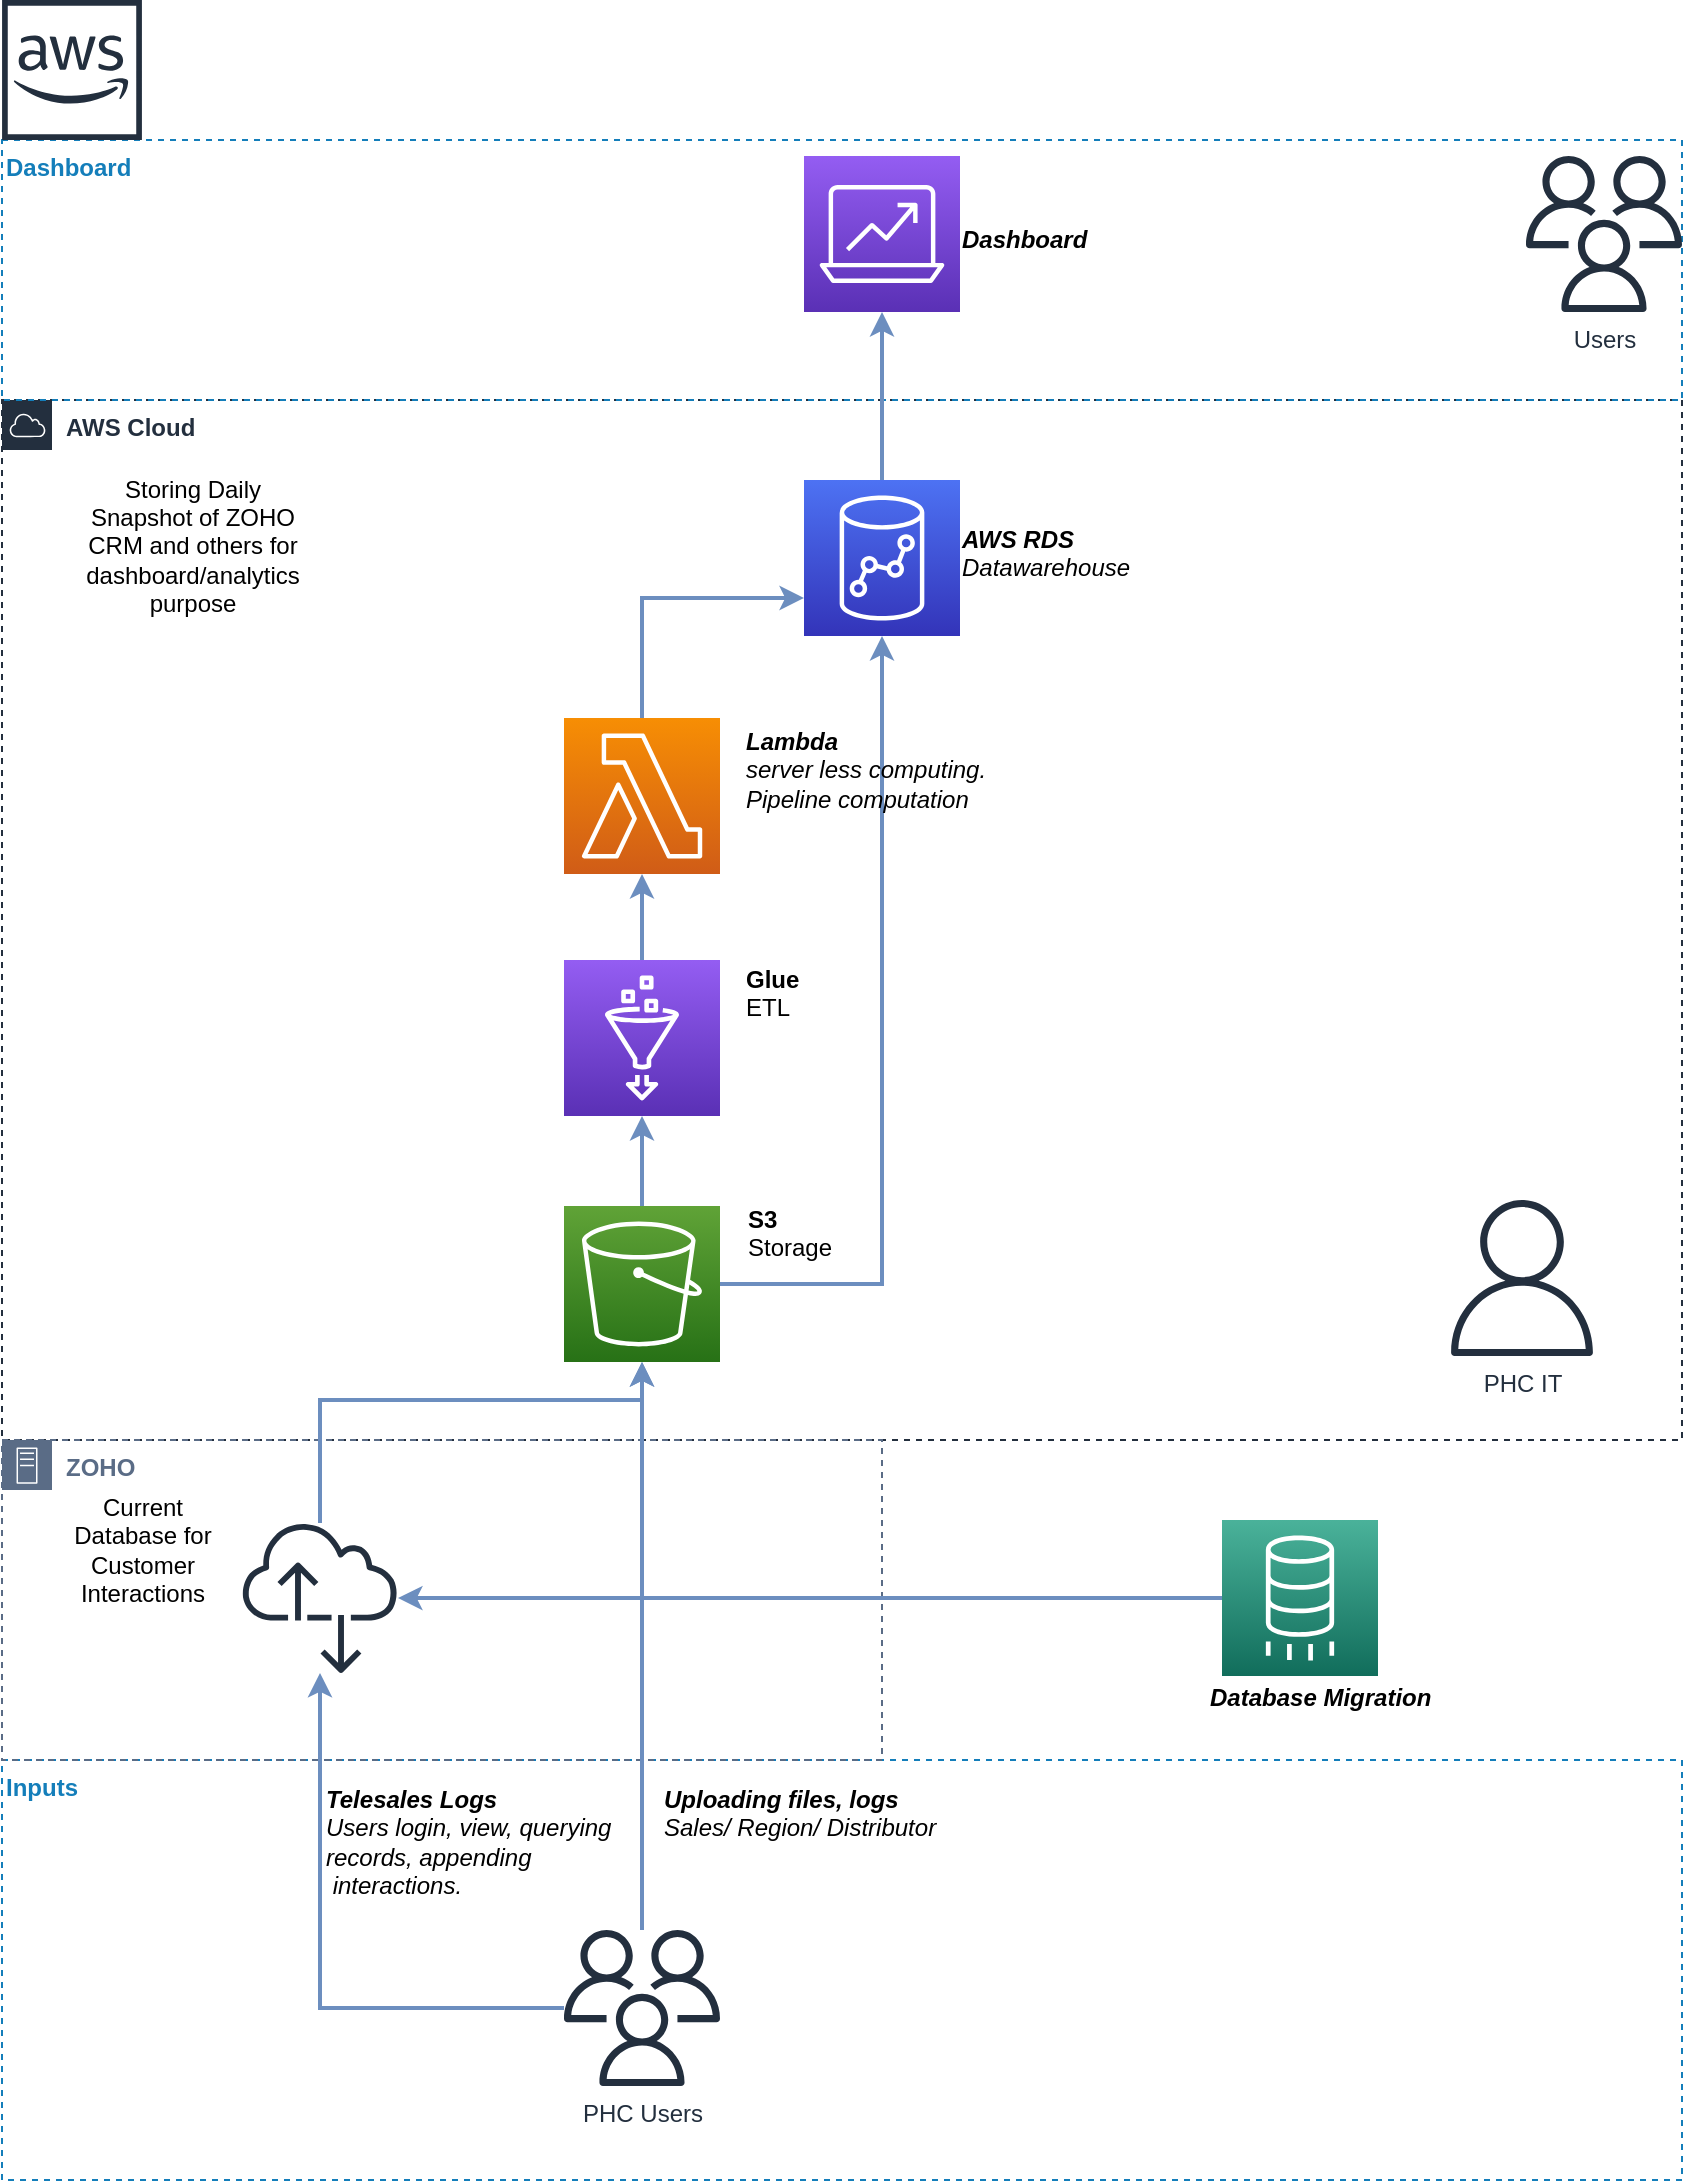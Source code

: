 <mxfile version="10.5.1" type="github"><diagram id="VG3a1oNiP7LvIcTsy2ED" name="Page-1"><mxGraphModel dx="1394" dy="747" grid="1" gridSize="10" guides="1" tooltips="1" connect="1" arrows="1" fold="1" page="1" pageScale="1" pageWidth="850" pageHeight="1100" math="0" shadow="0"><root><mxCell id="0"/><mxCell id="1" parent="0"/><mxCell id="gdlcvHb_BhMW-SP_Hg0V-25" value="AWS Cloud" style="points=[[0,0],[0.25,0],[0.5,0],[0.75,0],[1,0],[1,0.25],[1,0.5],[1,0.75],[1,1],[0.75,1],[0.5,1],[0.25,1],[0,1],[0,0.75],[0,0.5],[0,0.25]];outlineConnect=0;gradientColor=none;html=1;whiteSpace=wrap;fontSize=12;fontStyle=1;shape=mxgraph.aws4.group;grIcon=mxgraph.aws4.group_aws_cloud;strokeColor=#232F3E;fillColor=none;verticalAlign=top;align=left;spacingLeft=30;fontColor=#232F3E;dashed=1;" parent="1" vertex="1"><mxGeometry y="200" width="840" height="520" as="geometry"/></mxCell><mxCell id="gdlcvHb_BhMW-SP_Hg0V-46" value="Dashboard" style="fillColor=none;strokeColor=#147EBA;dashed=1;verticalAlign=top;fontStyle=1;fontColor=#147EBA;labelPosition=center;verticalLabelPosition=middle;align=left;" parent="1" vertex="1"><mxGeometry y="70" width="840" height="130" as="geometry"/></mxCell><mxCell id="gdlcvHb_BhMW-SP_Hg0V-24" value="Inputs" style="fillColor=none;strokeColor=#147EBA;dashed=1;verticalAlign=top;fontStyle=1;fontColor=#147EBA;labelPosition=center;verticalLabelPosition=middle;align=left;" parent="1" vertex="1"><mxGeometry y="880" width="840" height="210" as="geometry"/></mxCell><mxCell id="gdlcvHb_BhMW-SP_Hg0V-26" value="ZOHO" style="points=[[0,0],[0.25,0],[0.5,0],[0.75,0],[1,0],[1,0.25],[1,0.5],[1,0.75],[1,1],[0.75,1],[0.5,1],[0.25,1],[0,1],[0,0.75],[0,0.5],[0,0.25]];outlineConnect=0;gradientColor=none;html=1;whiteSpace=wrap;fontSize=12;fontStyle=1;shape=mxgraph.aws4.group;grIcon=mxgraph.aws4.group_on_premise;strokeColor=#5A6C86;fillColor=none;verticalAlign=top;align=left;spacingLeft=30;fontColor=#5A6C86;dashed=1;" parent="1" vertex="1"><mxGeometry y="720" width="440" height="160" as="geometry"/></mxCell><mxCell id="gdlcvHb_BhMW-SP_Hg0V-19" style="edgeStyle=orthogonalEdgeStyle;rounded=0;orthogonalLoop=1;jettySize=auto;html=1;strokeWidth=2;fillColor=#dae8fc;strokeColor=#6c8ebf;" parent="1" source="gdlcvHb_BhMW-SP_Hg0V-4" target="gdlcvHb_BhMW-SP_Hg0V-7" edge="1"><mxGeometry relative="1" as="geometry"/></mxCell><mxCell id="gdlcvHb_BhMW-SP_Hg0V-4" value="" style="outlineConnect=0;fontColor=#232F3E;gradientColor=#945DF2;gradientDirection=north;fillColor=#5A30B5;strokeColor=#ffffff;dashed=0;verticalLabelPosition=bottom;verticalAlign=top;align=center;html=1;fontSize=12;fontStyle=1;aspect=fixed;shape=mxgraph.aws4.resourceIcon;resIcon=mxgraph.aws4.glue;" parent="1" vertex="1"><mxGeometry x="281" y="480" width="78" height="78" as="geometry"/></mxCell><mxCell id="gdlcvHb_BhMW-SP_Hg0V-35" style="edgeStyle=orthogonalEdgeStyle;rounded=0;orthogonalLoop=1;jettySize=auto;html=1;strokeWidth=2;fontColor=#000000;fillColor=#dae8fc;strokeColor=#6c8ebf;" parent="1" source="gdlcvHb_BhMW-SP_Hg0V-7" target="gdlcvHb_BhMW-SP_Hg0V-13" edge="1"><mxGeometry relative="1" as="geometry"><Array as="points"><mxPoint x="320" y="299"/></Array></mxGeometry></mxCell><mxCell id="gdlcvHb_BhMW-SP_Hg0V-7" value="" style="outlineConnect=0;fontColor=#232F3E;gradientColor=#F78E04;gradientDirection=north;fillColor=#D05C17;strokeColor=#ffffff;dashed=0;verticalLabelPosition=bottom;verticalAlign=top;align=center;html=1;fontSize=12;fontStyle=1;aspect=fixed;shape=mxgraph.aws4.resourceIcon;resIcon=mxgraph.aws4.lambda;" parent="1" vertex="1"><mxGeometry x="281" y="359" width="78" height="78" as="geometry"/></mxCell><mxCell id="gdlcvHb_BhMW-SP_Hg0V-15" style="edgeStyle=orthogonalEdgeStyle;rounded=0;orthogonalLoop=1;jettySize=auto;html=1;fillColor=#dae8fc;strokeColor=#6c8ebf;strokeWidth=2;" parent="1" source="gdlcvHb_BhMW-SP_Hg0V-8" target="gdlcvHb_BhMW-SP_Hg0V-10" edge="1"><mxGeometry relative="1" as="geometry"/></mxCell><mxCell id="gdlcvHb_BhMW-SP_Hg0V-29" style="edgeStyle=orthogonalEdgeStyle;rounded=0;orthogonalLoop=1;jettySize=auto;html=1;strokeWidth=2;fillColor=#dae8fc;strokeColor=#6c8ebf;" parent="1" source="gdlcvHb_BhMW-SP_Hg0V-8" target="gdlcvHb_BhMW-SP_Hg0V-27" edge="1"><mxGeometry relative="1" as="geometry"><mxPoint x="119" y="900" as="targetPoint"/></mxGeometry></mxCell><mxCell id="gdlcvHb_BhMW-SP_Hg0V-8" value="PHC Users" style="outlineConnect=0;fontColor=#232F3E;gradientColor=none;fillColor=#232F3E;strokeColor=none;dashed=0;verticalLabelPosition=bottom;verticalAlign=top;align=center;html=1;fontSize=12;fontStyle=0;aspect=fixed;shape=mxgraph.aws4.users;" parent="1" vertex="1"><mxGeometry x="281" y="965" width="78" height="78" as="geometry"/></mxCell><mxCell id="TqVMfOmUiKxfl-mAqhDS-2" style="edgeStyle=orthogonalEdgeStyle;rounded=0;orthogonalLoop=1;jettySize=auto;html=1;strokeWidth=2;fillColor=#dae8fc;strokeColor=#6c8ebf;" edge="1" parent="1" source="gdlcvHb_BhMW-SP_Hg0V-9" target="gdlcvHb_BhMW-SP_Hg0V-27"><mxGeometry relative="1" as="geometry"/></mxCell><mxCell id="gdlcvHb_BhMW-SP_Hg0V-9" value="" style="outlineConnect=0;fontColor=#232F3E;gradientColor=#4AB29A;gradientDirection=north;fillColor=#116D5B;strokeColor=#ffffff;dashed=0;verticalLabelPosition=bottom;verticalAlign=top;align=center;html=1;fontSize=12;fontStyle=1;aspect=fixed;shape=mxgraph.aws4.resourceIcon;resIcon=mxgraph.aws4.database_migration_service;" parent="1" vertex="1"><mxGeometry x="610" y="760" width="78" height="78" as="geometry"/></mxCell><mxCell id="gdlcvHb_BhMW-SP_Hg0V-18" style="edgeStyle=orthogonalEdgeStyle;rounded=0;orthogonalLoop=1;jettySize=auto;html=1;strokeWidth=2;fillColor=#dae8fc;strokeColor=#6c8ebf;" parent="1" source="gdlcvHb_BhMW-SP_Hg0V-10" target="gdlcvHb_BhMW-SP_Hg0V-4" edge="1"><mxGeometry relative="1" as="geometry"/></mxCell><mxCell id="gdlcvHb_BhMW-SP_Hg0V-21" style="edgeStyle=orthogonalEdgeStyle;rounded=0;orthogonalLoop=1;jettySize=auto;html=1;strokeWidth=2;fillColor=#dae8fc;strokeColor=#6c8ebf;" parent="1" source="gdlcvHb_BhMW-SP_Hg0V-10" target="gdlcvHb_BhMW-SP_Hg0V-13" edge="1"><mxGeometry relative="1" as="geometry"/></mxCell><mxCell id="gdlcvHb_BhMW-SP_Hg0V-10" value="" style="outlineConnect=0;fontColor=#232F3E;gradientColor=#60A337;gradientDirection=north;fillColor=#277116;strokeColor=#ffffff;dashed=0;verticalLabelPosition=bottom;verticalAlign=top;align=center;html=1;fontSize=12;fontStyle=1;aspect=fixed;shape=mxgraph.aws4.resourceIcon;resIcon=mxgraph.aws4.s3;" parent="1" vertex="1"><mxGeometry x="281" y="603" width="78" height="78" as="geometry"/></mxCell><mxCell id="gdlcvHb_BhMW-SP_Hg0V-44" style="edgeStyle=orthogonalEdgeStyle;rounded=0;orthogonalLoop=1;jettySize=auto;html=1;strokeWidth=2;fontColor=#000000;fillColor=#dae8fc;strokeColor=#6c8ebf;" parent="1" source="gdlcvHb_BhMW-SP_Hg0V-13" target="gdlcvHb_BhMW-SP_Hg0V-43" edge="1"><mxGeometry relative="1" as="geometry"/></mxCell><mxCell id="gdlcvHb_BhMW-SP_Hg0V-13" value="" style="outlineConnect=0;fontColor=#232F3E;gradientColor=#4D72F3;gradientDirection=north;fillColor=#3334B9;strokeColor=#ffffff;dashed=0;verticalLabelPosition=bottom;verticalAlign=top;align=center;html=1;fontSize=12;fontStyle=1;aspect=fixed;shape=mxgraph.aws4.resourceIcon;resIcon=mxgraph.aws4.redshift;spacingTop=0;" parent="1" vertex="1"><mxGeometry x="401" y="240" width="78" height="78" as="geometry"/></mxCell><mxCell id="gdlcvHb_BhMW-SP_Hg0V-14" value="" style="outlineConnect=0;fontColor=#232F3E;gradientColor=none;fillColor=#232F3E;strokeColor=none;dashed=0;verticalLabelPosition=bottom;verticalAlign=top;align=center;html=1;fontSize=12;fontStyle=0;aspect=fixed;shape=mxgraph.aws4.aws_cloud;" parent="1" vertex="1"><mxGeometry width="70" height="70" as="geometry"/></mxCell><mxCell id="gdlcvHb_BhMW-SP_Hg0V-16" value="&lt;b&gt;Uploading files, logs&lt;/b&gt;&lt;br&gt;Sales/ Region/ Distributor&amp;nbsp;&lt;br&gt;" style="text;html=1;resizable=0;points=[];autosize=1;align=left;verticalAlign=top;spacingTop=-4;fontStyle=2" parent="1" vertex="1"><mxGeometry x="329" y="890" width="150" height="30" as="geometry"/></mxCell><mxCell id="TqVMfOmUiKxfl-mAqhDS-1" style="edgeStyle=orthogonalEdgeStyle;rounded=0;orthogonalLoop=1;jettySize=auto;html=1;strokeWidth=2;fillColor=#dae8fc;strokeColor=#6c8ebf;" edge="1" parent="1" source="gdlcvHb_BhMW-SP_Hg0V-27" target="gdlcvHb_BhMW-SP_Hg0V-10"><mxGeometry relative="1" as="geometry"><Array as="points"><mxPoint x="159" y="700"/><mxPoint x="320" y="700"/></Array></mxGeometry></mxCell><mxCell id="gdlcvHb_BhMW-SP_Hg0V-27" value="" style="outlineConnect=0;fontColor=#232F3E;gradientColor=none;fillColor=#232F3E;strokeColor=none;dashed=0;verticalLabelPosition=bottom;verticalAlign=top;align=center;html=1;fontSize=12;fontStyle=0;aspect=fixed;shape=mxgraph.aws4.internet_alt2;" parent="1" vertex="1"><mxGeometry x="120" y="760" width="78" height="78" as="geometry"/></mxCell><mxCell id="gdlcvHb_BhMW-SP_Hg0V-32" value="&lt;span&gt;Lambda&lt;br&gt;&lt;span style=&quot;font-weight: normal&quot;&gt;server less&amp;nbsp;computing.&amp;nbsp;&lt;br&gt;Pipeline computation&amp;nbsp;&amp;nbsp;&lt;/span&gt;&lt;br&gt;&lt;/span&gt;" style="text;html=1;resizable=0;points=[];autosize=1;align=left;verticalAlign=top;spacingTop=-4;fontColor=#000000;fontStyle=3;direction=west;" parent="1" vertex="1"><mxGeometry x="370" y="361" width="140" height="40" as="geometry"/></mxCell><mxCell id="gdlcvHb_BhMW-SP_Hg0V-33" value="&lt;span&gt;Glue&lt;br&gt;&lt;span style=&quot;font-weight: normal&quot;&gt;ETL&lt;/span&gt;&lt;br&gt;&lt;/span&gt;" style="text;html=1;resizable=0;points=[];autosize=1;align=left;verticalAlign=top;spacingTop=-4;fontColor=#000000;fontStyle=1" parent="1" vertex="1"><mxGeometry x="370" y="480" width="40" height="30" as="geometry"/></mxCell><mxCell id="gdlcvHb_BhMW-SP_Hg0V-37" value="&lt;i&gt;AWS RDS&lt;br&gt;&lt;span style=&quot;font-weight: normal&quot;&gt;Datawarehouse&lt;/span&gt;&lt;br&gt;&lt;/i&gt;" style="text;html=1;resizable=0;points=[];autosize=1;align=left;verticalAlign=top;spacingTop=-4;fontColor=#000000;fontStyle=1" parent="1" vertex="1"><mxGeometry x="478" y="260" width="100" height="30" as="geometry"/></mxCell><mxCell id="gdlcvHb_BhMW-SP_Hg0V-38" value="S3&lt;br&gt;&lt;span style=&quot;font-weight: normal&quot;&gt;Storage&lt;/span&gt;&lt;br&gt;" style="text;html=1;resizable=0;points=[];autosize=1;align=left;verticalAlign=top;spacingTop=-4;fontColor=#000000;fontStyle=1" parent="1" vertex="1"><mxGeometry x="371" y="600" width="60" height="30" as="geometry"/></mxCell><mxCell id="gdlcvHb_BhMW-SP_Hg0V-40" value="&lt;span&gt;Database Migration&lt;br&gt;&lt;/span&gt;" style="text;html=1;resizable=0;points=[];autosize=1;align=left;verticalAlign=top;spacingTop=-4;fontColor=#000000;fontStyle=3" parent="1" vertex="1"><mxGeometry x="602" y="839" width="120" height="20" as="geometry"/></mxCell><mxCell id="gdlcvHb_BhMW-SP_Hg0V-41" value="&lt;b&gt;Telesales Logs&amp;nbsp;&lt;/b&gt;&lt;br&gt;Users login, view, querying&amp;nbsp;&lt;br&gt;records, appending&lt;br&gt;&amp;nbsp;interactions.&amp;nbsp;&lt;br&gt;" style="text;html=1;resizable=0;points=[];autosize=1;align=left;verticalAlign=top;spacingTop=-4;fontStyle=2" parent="1" vertex="1"><mxGeometry x="160" y="890" width="160" height="60" as="geometry"/></mxCell><mxCell id="gdlcvHb_BhMW-SP_Hg0V-43" value="" style="outlineConnect=0;fontColor=#232F3E;gradientColor=#945DF2;gradientDirection=north;fillColor=#5A30B5;strokeColor=#ffffff;dashed=0;verticalLabelPosition=bottom;verticalAlign=top;align=center;html=1;fontSize=12;fontStyle=0;aspect=fixed;shape=mxgraph.aws4.resourceIcon;resIcon=mxgraph.aws4.analytics;" parent="1" vertex="1"><mxGeometry x="401" y="78" width="78" height="78" as="geometry"/></mxCell><mxCell id="gdlcvHb_BhMW-SP_Hg0V-45" value="&lt;i&gt;Dashboard&lt;br&gt;&lt;br&gt;&lt;/i&gt;" style="text;html=1;resizable=0;points=[];autosize=1;align=left;verticalAlign=top;spacingTop=-4;fontColor=#000000;fontStyle=1" parent="1" vertex="1"><mxGeometry x="478" y="110" width="70" height="30" as="geometry"/></mxCell><mxCell id="gdlcvHb_BhMW-SP_Hg0V-47" value="Users" style="outlineConnect=0;fontColor=#232F3E;gradientColor=none;fillColor=#232F3E;strokeColor=none;dashed=0;verticalLabelPosition=bottom;verticalAlign=top;align=center;html=1;fontSize=12;fontStyle=0;aspect=fixed;shape=mxgraph.aws4.users;" parent="1" vertex="1"><mxGeometry x="762" y="78" width="78" height="78" as="geometry"/></mxCell><mxCell id="gdlcvHb_BhMW-SP_Hg0V-48" value="PHC IT" style="outlineConnect=0;fontColor=#232F3E;gradientColor=none;fillColor=#232F3E;strokeColor=none;dashed=0;verticalLabelPosition=bottom;verticalAlign=top;align=center;html=1;fontSize=12;fontStyle=0;aspect=fixed;shape=mxgraph.aws4.user;" parent="1" vertex="1"><mxGeometry x="721" y="600" width="78" height="78" as="geometry"/></mxCell><mxCell id="TqVMfOmUiKxfl-mAqhDS-4" value="Current Database for Customer Interactions" style="text;html=1;strokeColor=none;fillColor=none;align=center;verticalAlign=middle;whiteSpace=wrap;rounded=0;dashed=1;" vertex="1" parent="1"><mxGeometry x="35" y="760" width="71" height="30" as="geometry"/></mxCell><mxCell id="TqVMfOmUiKxfl-mAqhDS-5" value="Storing Daily Snapshot of ZOHO CRM and others for dashboard/analytics purpose" style="text;html=1;strokeColor=none;fillColor=none;align=center;verticalAlign=middle;whiteSpace=wrap;rounded=0;dashed=1;" vertex="1" parent="1"><mxGeometry x="35" y="240" width="121" height="65" as="geometry"/></mxCell></root></mxGraphModel></diagram></mxfile>